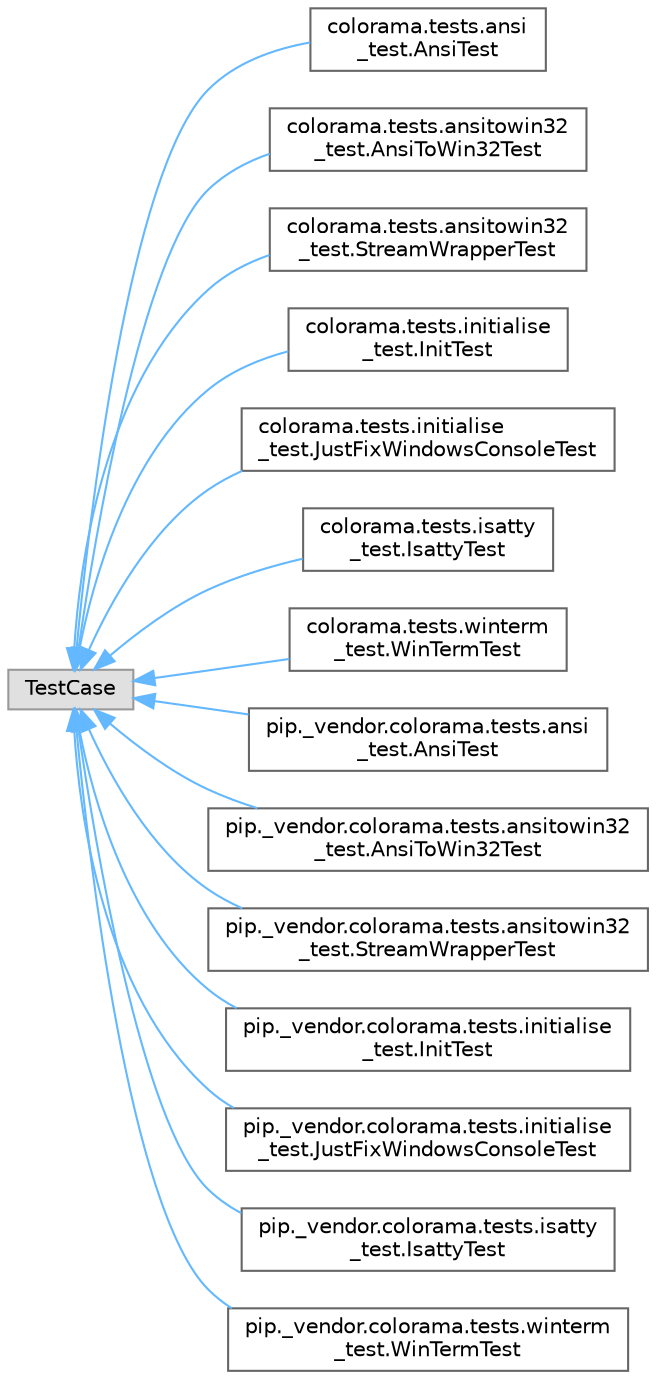 digraph "Graphical Class Hierarchy"
{
 // LATEX_PDF_SIZE
  bgcolor="transparent";
  edge [fontname=Helvetica,fontsize=10,labelfontname=Helvetica,labelfontsize=10];
  node [fontname=Helvetica,fontsize=10,shape=box,height=0.2,width=0.4];
  rankdir="LR";
  Node0 [id="Node000000",label="TestCase",height=0.2,width=0.4,color="grey60", fillcolor="#E0E0E0", style="filled",tooltip=" "];
  Node0 -> Node1 [id="edge4291_Node000000_Node000001",dir="back",color="steelblue1",style="solid",tooltip=" "];
  Node1 [id="Node000001",label="colorama.tests.ansi\l_test.AnsiTest",height=0.2,width=0.4,color="grey40", fillcolor="white", style="filled",URL="$classcolorama_1_1tests_1_1ansi__test_1_1_ansi_test.html",tooltip=" "];
  Node0 -> Node2 [id="edge4292_Node000000_Node000002",dir="back",color="steelblue1",style="solid",tooltip=" "];
  Node2 [id="Node000002",label="colorama.tests.ansitowin32\l_test.AnsiToWin32Test",height=0.2,width=0.4,color="grey40", fillcolor="white", style="filled",URL="$classcolorama_1_1tests_1_1ansitowin32__test_1_1_ansi_to_win32_test.html",tooltip=" "];
  Node0 -> Node3 [id="edge4293_Node000000_Node000003",dir="back",color="steelblue1",style="solid",tooltip=" "];
  Node3 [id="Node000003",label="colorama.tests.ansitowin32\l_test.StreamWrapperTest",height=0.2,width=0.4,color="grey40", fillcolor="white", style="filled",URL="$classcolorama_1_1tests_1_1ansitowin32__test_1_1_stream_wrapper_test.html",tooltip=" "];
  Node0 -> Node4 [id="edge4294_Node000000_Node000004",dir="back",color="steelblue1",style="solid",tooltip=" "];
  Node4 [id="Node000004",label="colorama.tests.initialise\l_test.InitTest",height=0.2,width=0.4,color="grey40", fillcolor="white", style="filled",URL="$classcolorama_1_1tests_1_1initialise__test_1_1_init_test.html",tooltip=" "];
  Node0 -> Node5 [id="edge4295_Node000000_Node000005",dir="back",color="steelblue1",style="solid",tooltip=" "];
  Node5 [id="Node000005",label="colorama.tests.initialise\l_test.JustFixWindowsConsoleTest",height=0.2,width=0.4,color="grey40", fillcolor="white", style="filled",URL="$classcolorama_1_1tests_1_1initialise__test_1_1_just_fix_windows_console_test.html",tooltip=" "];
  Node0 -> Node6 [id="edge4296_Node000000_Node000006",dir="back",color="steelblue1",style="solid",tooltip=" "];
  Node6 [id="Node000006",label="colorama.tests.isatty\l_test.IsattyTest",height=0.2,width=0.4,color="grey40", fillcolor="white", style="filled",URL="$classcolorama_1_1tests_1_1isatty__test_1_1_isatty_test.html",tooltip=" "];
  Node0 -> Node7 [id="edge4297_Node000000_Node000007",dir="back",color="steelblue1",style="solid",tooltip=" "];
  Node7 [id="Node000007",label="colorama.tests.winterm\l_test.WinTermTest",height=0.2,width=0.4,color="grey40", fillcolor="white", style="filled",URL="$classcolorama_1_1tests_1_1winterm__test_1_1_win_term_test.html",tooltip=" "];
  Node0 -> Node8 [id="edge4298_Node000000_Node000008",dir="back",color="steelblue1",style="solid",tooltip=" "];
  Node8 [id="Node000008",label="pip._vendor.colorama.tests.ansi\l_test.AnsiTest",height=0.2,width=0.4,color="grey40", fillcolor="white", style="filled",URL="$classpip_1_1__vendor_1_1colorama_1_1tests_1_1ansi__test_1_1_ansi_test.html",tooltip=" "];
  Node0 -> Node9 [id="edge4299_Node000000_Node000009",dir="back",color="steelblue1",style="solid",tooltip=" "];
  Node9 [id="Node000009",label="pip._vendor.colorama.tests.ansitowin32\l_test.AnsiToWin32Test",height=0.2,width=0.4,color="grey40", fillcolor="white", style="filled",URL="$classpip_1_1__vendor_1_1colorama_1_1tests_1_1ansitowin32__test_1_1_ansi_to_win32_test.html",tooltip=" "];
  Node0 -> Node10 [id="edge4300_Node000000_Node000010",dir="back",color="steelblue1",style="solid",tooltip=" "];
  Node10 [id="Node000010",label="pip._vendor.colorama.tests.ansitowin32\l_test.StreamWrapperTest",height=0.2,width=0.4,color="grey40", fillcolor="white", style="filled",URL="$classpip_1_1__vendor_1_1colorama_1_1tests_1_1ansitowin32__test_1_1_stream_wrapper_test.html",tooltip=" "];
  Node0 -> Node11 [id="edge4301_Node000000_Node000011",dir="back",color="steelblue1",style="solid",tooltip=" "];
  Node11 [id="Node000011",label="pip._vendor.colorama.tests.initialise\l_test.InitTest",height=0.2,width=0.4,color="grey40", fillcolor="white", style="filled",URL="$classpip_1_1__vendor_1_1colorama_1_1tests_1_1initialise__test_1_1_init_test.html",tooltip=" "];
  Node0 -> Node12 [id="edge4302_Node000000_Node000012",dir="back",color="steelblue1",style="solid",tooltip=" "];
  Node12 [id="Node000012",label="pip._vendor.colorama.tests.initialise\l_test.JustFixWindowsConsoleTest",height=0.2,width=0.4,color="grey40", fillcolor="white", style="filled",URL="$classpip_1_1__vendor_1_1colorama_1_1tests_1_1initialise__test_1_1_just_fix_windows_console_test.html",tooltip=" "];
  Node0 -> Node13 [id="edge4303_Node000000_Node000013",dir="back",color="steelblue1",style="solid",tooltip=" "];
  Node13 [id="Node000013",label="pip._vendor.colorama.tests.isatty\l_test.IsattyTest",height=0.2,width=0.4,color="grey40", fillcolor="white", style="filled",URL="$classpip_1_1__vendor_1_1colorama_1_1tests_1_1isatty__test_1_1_isatty_test.html",tooltip=" "];
  Node0 -> Node14 [id="edge4304_Node000000_Node000014",dir="back",color="steelblue1",style="solid",tooltip=" "];
  Node14 [id="Node000014",label="pip._vendor.colorama.tests.winterm\l_test.WinTermTest",height=0.2,width=0.4,color="grey40", fillcolor="white", style="filled",URL="$classpip_1_1__vendor_1_1colorama_1_1tests_1_1winterm__test_1_1_win_term_test.html",tooltip=" "];
}
